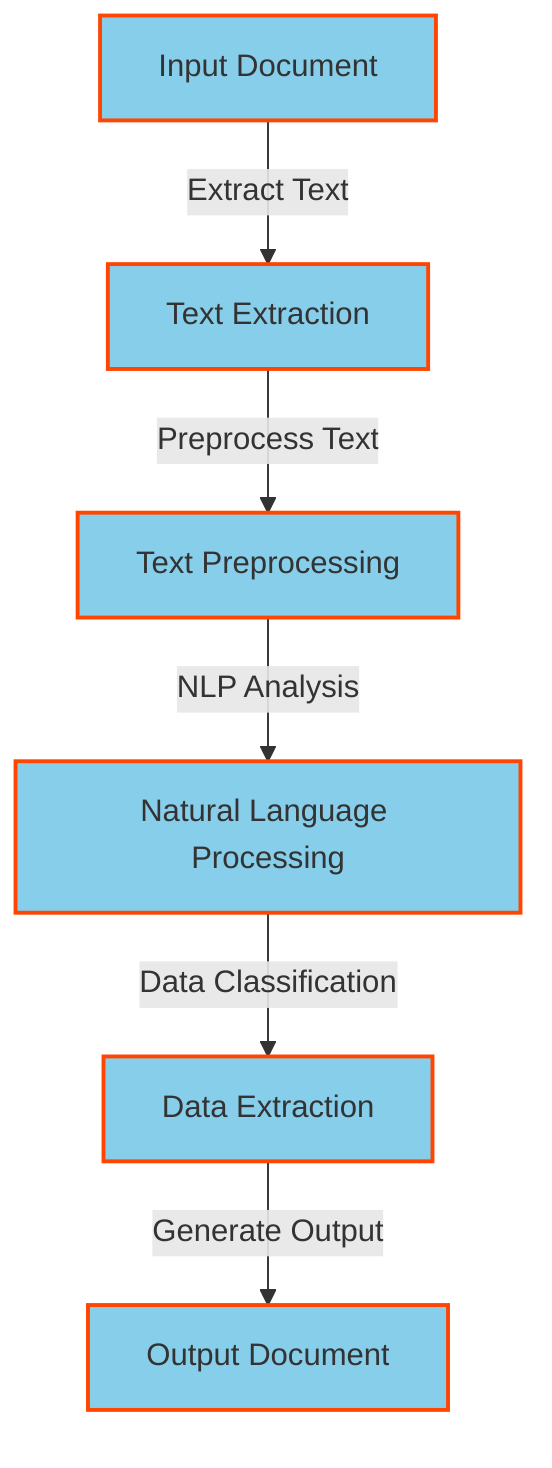 flowchart TD
    style A fill:#87CEEB,stroke:#FF4500,stroke-width:2px
    style B fill:#87CEEB,stroke:#FF4500,stroke-width:2px
    style C fill:#87CEEB,stroke:#FF4500,stroke-width:2px
    style D fill:#87CEEB,stroke:#FF4500,stroke-width:2px
    style E fill:#87CEEB,stroke:#FF4500,stroke-width:2px
    style F fill:#87CEEB,stroke:#FF4500,stroke-width:2px

    classDef background fill:#F5F5DC;

    class A,B,C,D,E,F background;

    A[Input Document] -->|Extract Text| B[Text Extraction]
    B -->|Preprocess Text| C[Text Preprocessing]
    C -->|NLP Analysis| D[Natural Language Processing]
    D -->|Data Classification| E[Data Extraction]
    E -->|Generate Output| F[Output Document]